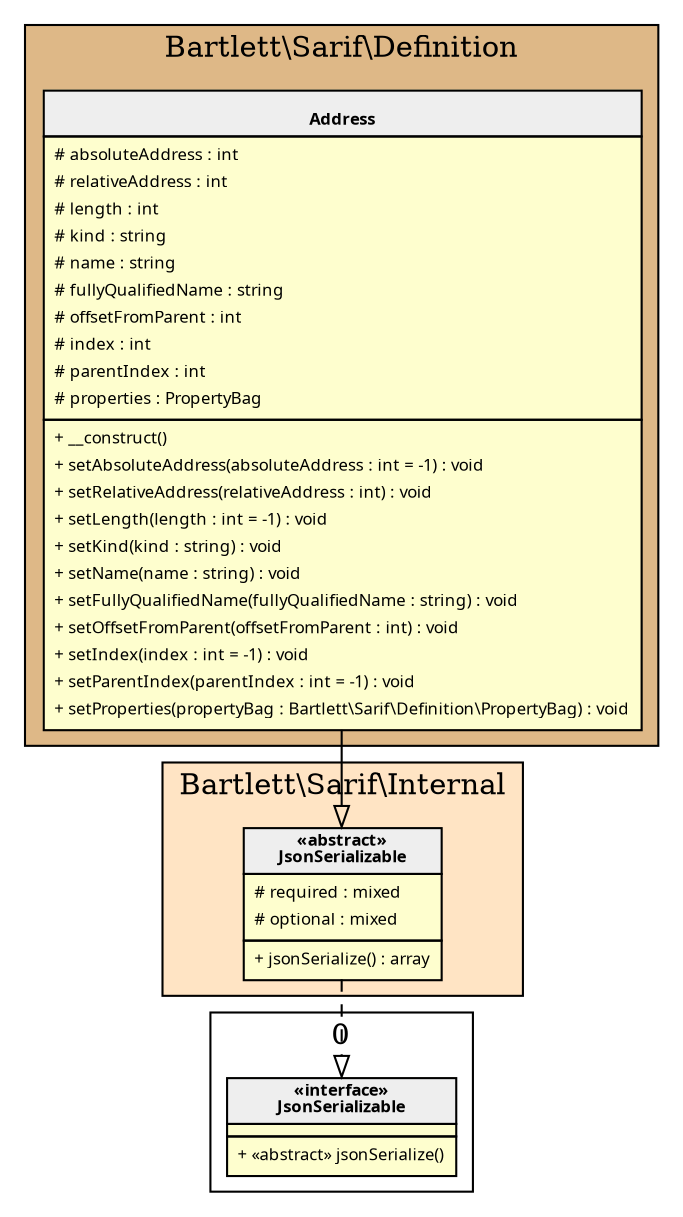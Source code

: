 digraph {
  graph [name="G" overlap="false" rankdir="TB" bgcolor="transparent"]
  node [fontname="Verdana" fontsize=8 shape="none" margin=0 fillcolor="#FEFECE" style="filled"]
  edge [fontname="Verdana" fontsize=8]
  subgraph cluster_0 {
    graph [bgcolor="BurlyWood"]
    label = "Bartlett\\Sarif\\Definition"
    "Bartlett\\Sarif\\Definition\\Address" [shape="none" label=<
<table cellspacing="0" border="0" cellborder="1">
    <tr><td bgcolor="#eeeeee"><b><br/>Address</b></td></tr>
    <tr><td><table border="0" cellspacing="0" cellpadding="2">
    <tr><td align="left"># absoluteAddress : int</td></tr>
    <tr><td align="left"># relativeAddress : int</td></tr>
    <tr><td align="left"># length : int</td></tr>
    <tr><td align="left"># kind : string</td></tr>
    <tr><td align="left"># name : string</td></tr>
    <tr><td align="left"># fullyQualifiedName : string</td></tr>
    <tr><td align="left"># offsetFromParent : int</td></tr>
    <tr><td align="left"># index : int</td></tr>
    <tr><td align="left"># parentIndex : int</td></tr>
    <tr><td align="left"># properties : PropertyBag</td></tr>
</table></td></tr>
    <tr><td><table border="0" cellspacing="0" cellpadding="2">
    <tr><td align="left">+ __construct()</td></tr>
    <tr><td align="left">+ setAbsoluteAddress(absoluteAddress : int = -1) : void</td></tr>
    <tr><td align="left">+ setRelativeAddress(relativeAddress : int) : void</td></tr>
    <tr><td align="left">+ setLength(length : int = -1) : void</td></tr>
    <tr><td align="left">+ setKind(kind : string) : void</td></tr>
    <tr><td align="left">+ setName(name : string) : void</td></tr>
    <tr><td align="left">+ setFullyQualifiedName(fullyQualifiedName : string) : void</td></tr>
    <tr><td align="left">+ setOffsetFromParent(offsetFromParent : int) : void</td></tr>
    <tr><td align="left">+ setIndex(index : int = -1) : void</td></tr>
    <tr><td align="left">+ setParentIndex(parentIndex : int = -1) : void</td></tr>
    <tr><td align="left">+ setProperties(propertyBag : Bartlett\\Sarif\\Definition\\PropertyBag) : void</td></tr>
</table></td></tr>
</table>>]
  }
  subgraph cluster_1 {
    graph [bgcolor="Bisque"]
    label = "Bartlett\\Sarif\\Internal"
    "Bartlett\\Sarif\\Internal\\JsonSerializable" [shape="none" label=<
<table cellspacing="0" border="0" cellborder="1">
    <tr><td bgcolor="#eeeeee"><b>«abstract»<br/>JsonSerializable</b></td></tr>
    <tr><td><table border="0" cellspacing="0" cellpadding="2">
    <tr><td align="left"># required : mixed</td></tr>
    <tr><td align="left"># optional : mixed</td></tr>
</table></td></tr>
    <tr><td><table border="0" cellspacing="0" cellpadding="2">
    <tr><td align="left">+ jsonSerialize() : array</td></tr>
</table></td></tr>
</table>>]
  }
  subgraph cluster_2 {
    label = 0
    "JsonSerializable" [shape="none" label=<
<table cellspacing="0" border="0" cellborder="1">
    <tr><td bgcolor="#eeeeee"><b>«interface»<br/>JsonSerializable</b></td></tr>
    <tr><td></td></tr>
    <tr><td><table border="0" cellspacing="0" cellpadding="2">
    <tr><td align="left">+ «abstract» jsonSerialize()</td></tr>
</table></td></tr>
</table>>]
  }
  "Bartlett\\Sarif\\Internal\\JsonSerializable" -> "JsonSerializable" [arrowhead="empty" style="dashed"]
  "Bartlett\\Sarif\\Definition\\Address" -> "Bartlett\\Sarif\\Internal\\JsonSerializable" [arrowhead="empty" style="filled"]
}
